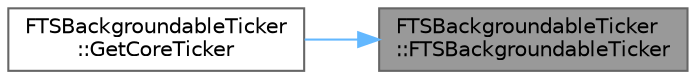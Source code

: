 digraph "FTSBackgroundableTicker::FTSBackgroundableTicker"
{
 // INTERACTIVE_SVG=YES
 // LATEX_PDF_SIZE
  bgcolor="transparent";
  edge [fontname=Helvetica,fontsize=10,labelfontname=Helvetica,labelfontsize=10];
  node [fontname=Helvetica,fontsize=10,shape=box,height=0.2,width=0.4];
  rankdir="RL";
  Node1 [id="Node000001",label="FTSBackgroundableTicker\l::FTSBackgroundableTicker",height=0.2,width=0.4,color="gray40", fillcolor="grey60", style="filled", fontcolor="black",tooltip=" "];
  Node1 -> Node2 [id="edge1_Node000001_Node000002",dir="back",color="steelblue1",style="solid",tooltip=" "];
  Node2 [id="Node000002",label="FTSBackgroundableTicker\l::GetCoreTicker",height=0.2,width=0.4,color="grey40", fillcolor="white", style="filled",URL="$d3/d22/classFTSBackgroundableTicker.html#a0ccc84058bd9ef189eb8ef342e832b47",tooltip=" "];
}

